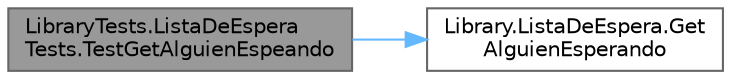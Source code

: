 digraph "LibraryTests.ListaDeEsperaTests.TestGetAlguienEspeando"
{
 // INTERACTIVE_SVG=YES
 // LATEX_PDF_SIZE
  bgcolor="transparent";
  edge [fontname=Helvetica,fontsize=10,labelfontname=Helvetica,labelfontsize=10];
  node [fontname=Helvetica,fontsize=10,shape=box,height=0.2,width=0.4];
  rankdir="LR";
  Node1 [id="Node000001",label="LibraryTests.ListaDeEspera\lTests.TestGetAlguienEspeando",height=0.2,width=0.4,color="gray40", fillcolor="grey60", style="filled", fontcolor="black",tooltip="Este test comprueba que se pueda obtener a un jugador en la lista de espera por su nombre."];
  Node1 -> Node2 [id="edge1_Node000001_Node000002",color="steelblue1",style="solid",tooltip=" "];
  Node2 [id="Node000002",label="Library.ListaDeEspera.Get\lAlguienEsperando",height=0.2,width=0.4,color="grey40", fillcolor="white", style="filled",URL="$classLibrary_1_1ListaDeEspera.html#a9ffe4f5c9da84d9e7a0e20de66605df0",tooltip="Retorna un jugador cualquiera esperando para jugar."];
}
